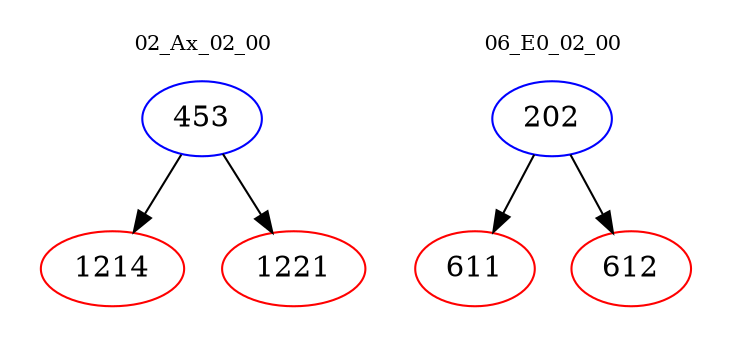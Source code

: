 digraph{
subgraph cluster_0 {
color = white
label = "02_Ax_02_00";
fontsize=10;
T0_453 [label="453", color="blue"]
T0_453 -> T0_1214 [color="black"]
T0_1214 [label="1214", color="red"]
T0_453 -> T0_1221 [color="black"]
T0_1221 [label="1221", color="red"]
}
subgraph cluster_1 {
color = white
label = "06_E0_02_00";
fontsize=10;
T1_202 [label="202", color="blue"]
T1_202 -> T1_611 [color="black"]
T1_611 [label="611", color="red"]
T1_202 -> T1_612 [color="black"]
T1_612 [label="612", color="red"]
}
}

